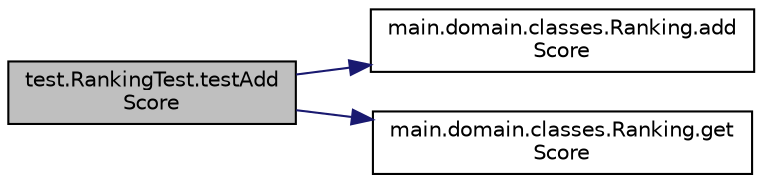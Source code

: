 digraph "test.RankingTest.testAddScore"
{
 // INTERACTIVE_SVG=YES
 // LATEX_PDF_SIZE
  edge [fontname="Helvetica",fontsize="10",labelfontname="Helvetica",labelfontsize="10"];
  node [fontname="Helvetica",fontsize="10",shape=record];
  rankdir="LR";
  Node1 [label="test.RankingTest.testAdd\lScore",height=0.2,width=0.4,color="black", fillcolor="grey75", style="filled", fontcolor="black",tooltip=" "];
  Node1 -> Node2 [color="midnightblue",fontsize="10",style="solid",fontname="Helvetica"];
  Node2 [label="main.domain.classes.Ranking.add\lScore",height=0.2,width=0.4,color="black", fillcolor="white", style="filled",URL="$classmain_1_1domain_1_1classes_1_1Ranking.html#a12c30693506311f595a776b1aed02e28",tooltip=" "];
  Node1 -> Node3 [color="midnightblue",fontsize="10",style="solid",fontname="Helvetica"];
  Node3 [label="main.domain.classes.Ranking.get\lScore",height=0.2,width=0.4,color="black", fillcolor="white", style="filled",URL="$classmain_1_1domain_1_1classes_1_1Ranking.html#ae37671ee9fef3d482750e9a5e450dcc2",tooltip=" "];
}
